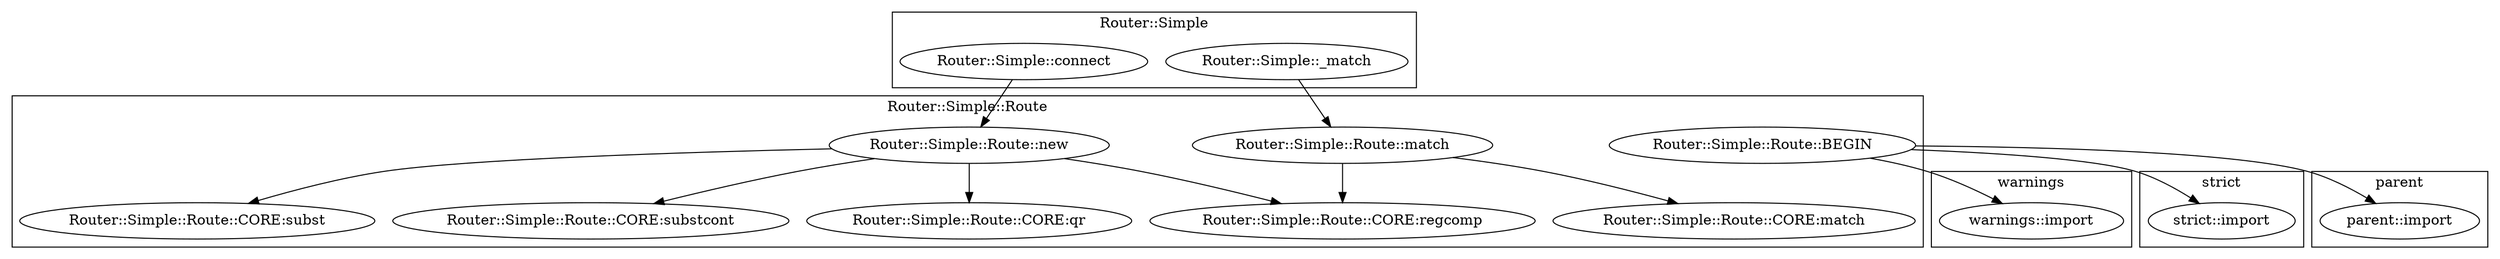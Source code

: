 digraph {
graph [overlap=false]
subgraph cluster_Router_Simple_Route {
	label="Router::Simple::Route";
	"Router::Simple::Route::CORE:match";
	"Router::Simple::Route::CORE:regcomp";
	"Router::Simple::Route::CORE:subst";
	"Router::Simple::Route::CORE:substcont";
	"Router::Simple::Route::new";
	"Router::Simple::Route::match";
	"Router::Simple::Route::CORE:qr";
	"Router::Simple::Route::BEGIN";
}
subgraph cluster_warnings {
	label="warnings";
	"warnings::import";
}
subgraph cluster_strict {
	label="strict";
	"strict::import";
}
subgraph cluster_Router_Simple {
	label="Router::Simple";
	"Router::Simple::connect";
	"Router::Simple::_match";
}
subgraph cluster_parent {
	label="parent";
	"parent::import";
}
"Router::Simple::Route::match" -> "Router::Simple::Route::CORE:regcomp";
"Router::Simple::Route::new" -> "Router::Simple::Route::CORE:regcomp";
"Router::Simple::_match" -> "Router::Simple::Route::match";
"Router::Simple::Route::new" -> "Router::Simple::Route::CORE:substcont";
"Router::Simple::Route::BEGIN" -> "parent::import";
"Router::Simple::connect" -> "Router::Simple::Route::new";
"Router::Simple::Route::new" -> "Router::Simple::Route::CORE:qr";
"Router::Simple::Route::BEGIN" -> "warnings::import";
"Router::Simple::Route::match" -> "Router::Simple::Route::CORE:match";
"Router::Simple::Route::new" -> "Router::Simple::Route::CORE:subst";
"Router::Simple::Route::BEGIN" -> "strict::import";
}
